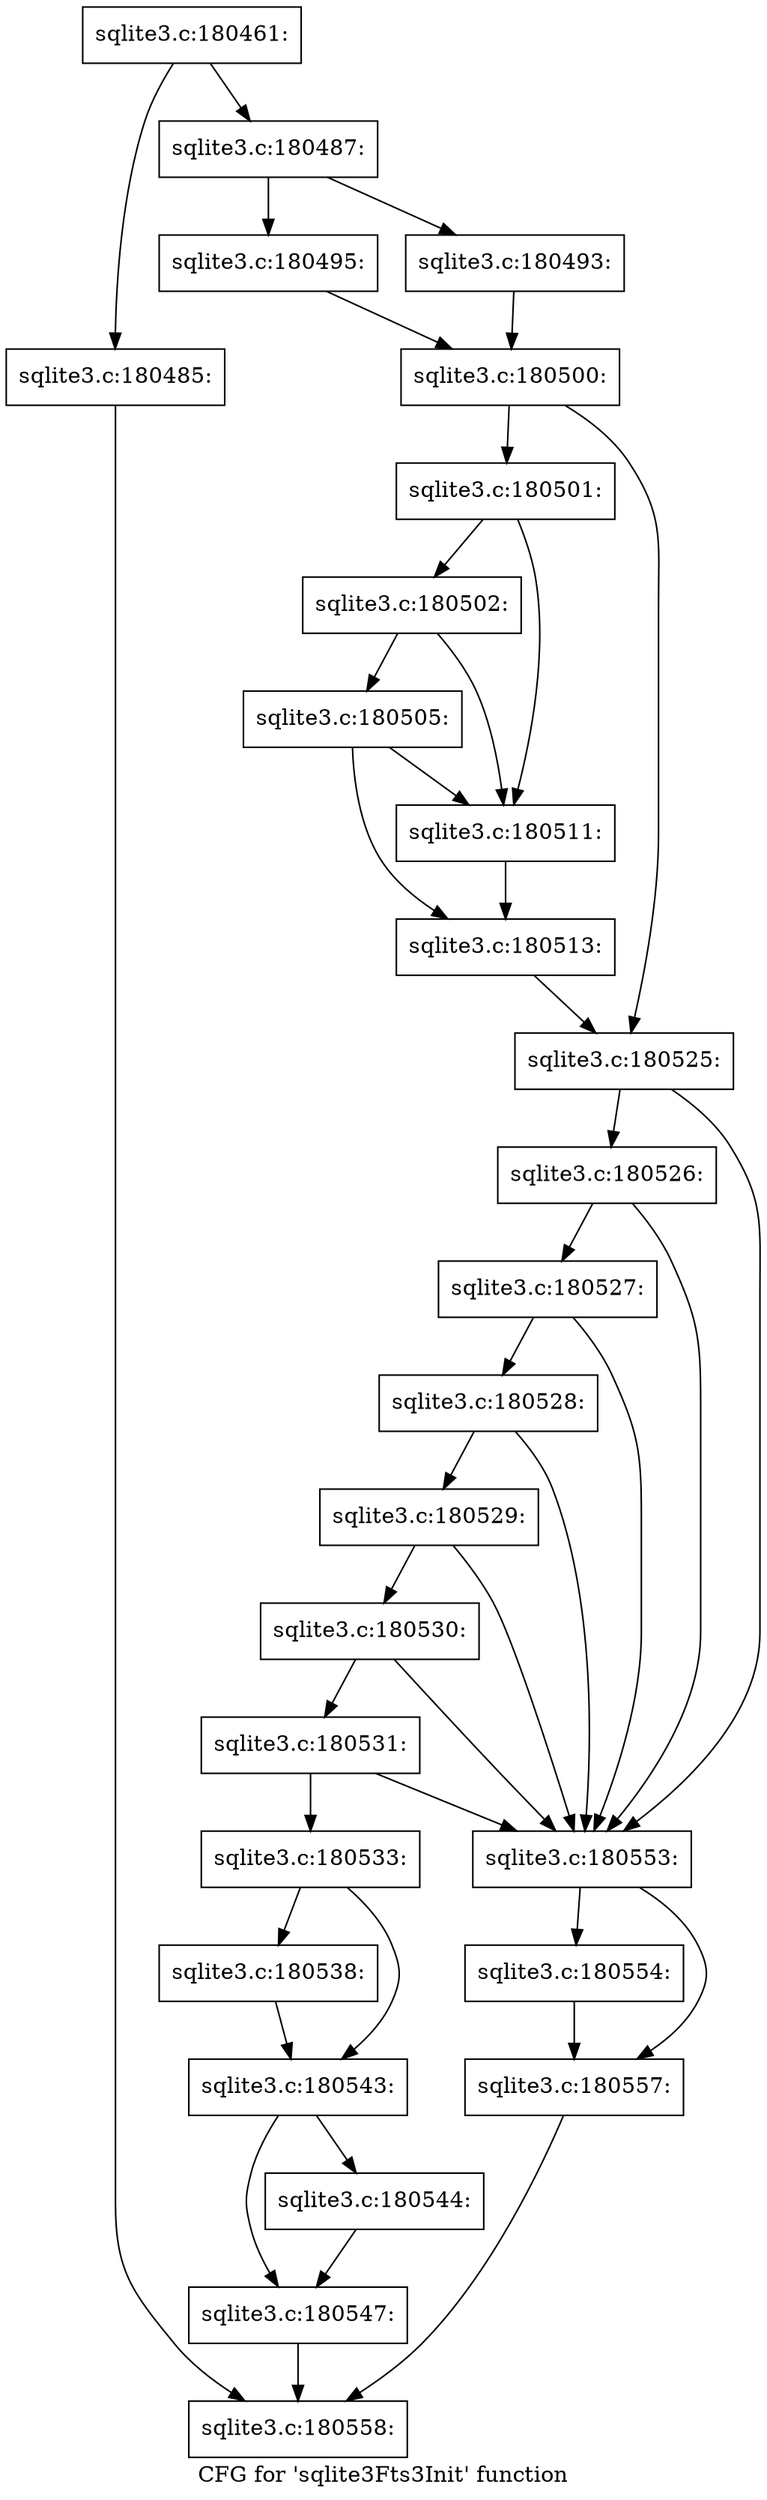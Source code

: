 digraph "CFG for 'sqlite3Fts3Init' function" {
	label="CFG for 'sqlite3Fts3Init' function";

	Node0x55c0f6e08c30 [shape=record,label="{sqlite3.c:180461:}"];
	Node0x55c0f6e08c30 -> Node0x55c0f6b707a0;
	Node0x55c0f6e08c30 -> Node0x55c0f528c6b0;
	Node0x55c0f6b707a0 [shape=record,label="{sqlite3.c:180485:}"];
	Node0x55c0f6b707a0 -> Node0x55c0f578b820;
	Node0x55c0f528c6b0 [shape=record,label="{sqlite3.c:180487:}"];
	Node0x55c0f528c6b0 -> Node0x55c0faa43320;
	Node0x55c0f528c6b0 -> Node0x55c0f6c7c0a0;
	Node0x55c0f6c7c0a0 [shape=record,label="{sqlite3.c:180493:}"];
	Node0x55c0f6c7c0a0 -> Node0x55c0f6c7e9e0;
	Node0x55c0faa43320 [shape=record,label="{sqlite3.c:180495:}"];
	Node0x55c0faa43320 -> Node0x55c0f6c7e9e0;
	Node0x55c0f6c7e9e0 [shape=record,label="{sqlite3.c:180500:}"];
	Node0x55c0f6c7e9e0 -> Node0x55c0faa42370;
	Node0x55c0f6c7e9e0 -> Node0x55c0faa43a50;
	Node0x55c0faa42370 [shape=record,label="{sqlite3.c:180501:}"];
	Node0x55c0faa42370 -> Node0x55c0faa443f0;
	Node0x55c0faa42370 -> Node0x55c0faa44510;
	Node0x55c0faa44510 [shape=record,label="{sqlite3.c:180502:}"];
	Node0x55c0faa44510 -> Node0x55c0faa443f0;
	Node0x55c0faa44510 -> Node0x55c0faa44490;
	Node0x55c0faa44490 [shape=record,label="{sqlite3.c:180505:}"];
	Node0x55c0faa44490 -> Node0x55c0faa443f0;
	Node0x55c0faa44490 -> Node0x55c0faa44440;
	Node0x55c0faa443f0 [shape=record,label="{sqlite3.c:180511:}"];
	Node0x55c0faa443f0 -> Node0x55c0faa44440;
	Node0x55c0faa44440 [shape=record,label="{sqlite3.c:180513:}"];
	Node0x55c0faa44440 -> Node0x55c0faa43a50;
	Node0x55c0faa43a50 [shape=record,label="{sqlite3.c:180525:}"];
	Node0x55c0faa43a50 -> Node0x55c0faa460b0;
	Node0x55c0faa43a50 -> Node0x55c0faa44930;
	Node0x55c0faa460b0 [shape=record,label="{sqlite3.c:180526:}"];
	Node0x55c0faa460b0 -> Node0x55c0faa46030;
	Node0x55c0faa460b0 -> Node0x55c0faa44930;
	Node0x55c0faa46030 [shape=record,label="{sqlite3.c:180527:}"];
	Node0x55c0faa46030 -> Node0x55c0faa45fb0;
	Node0x55c0faa46030 -> Node0x55c0faa44930;
	Node0x55c0faa45fb0 [shape=record,label="{sqlite3.c:180528:}"];
	Node0x55c0faa45fb0 -> Node0x55c0faa45f30;
	Node0x55c0faa45fb0 -> Node0x55c0faa44930;
	Node0x55c0faa45f30 [shape=record,label="{sqlite3.c:180529:}"];
	Node0x55c0faa45f30 -> Node0x55c0faa45eb0;
	Node0x55c0faa45f30 -> Node0x55c0faa44930;
	Node0x55c0faa45eb0 [shape=record,label="{sqlite3.c:180530:}"];
	Node0x55c0faa45eb0 -> Node0x55c0faa45e30;
	Node0x55c0faa45eb0 -> Node0x55c0faa44930;
	Node0x55c0faa45e30 [shape=record,label="{sqlite3.c:180531:}"];
	Node0x55c0faa45e30 -> Node0x55c0f6b6b0b0;
	Node0x55c0faa45e30 -> Node0x55c0faa44930;
	Node0x55c0f6b6b0b0 [shape=record,label="{sqlite3.c:180533:}"];
	Node0x55c0f6b6b0b0 -> Node0x55c0f5d0b8a0;
	Node0x55c0f6b6b0b0 -> Node0x55c0f5d0b850;
	Node0x55c0f5d0b8a0 [shape=record,label="{sqlite3.c:180538:}"];
	Node0x55c0f5d0b8a0 -> Node0x55c0f5d0b850;
	Node0x55c0f5d0b850 [shape=record,label="{sqlite3.c:180543:}"];
	Node0x55c0f5d0b850 -> Node0x55c0f6c7c2c0;
	Node0x55c0f5d0b850 -> Node0x55c0faa46ad0;
	Node0x55c0f6c7c2c0 [shape=record,label="{sqlite3.c:180544:}"];
	Node0x55c0f6c7c2c0 -> Node0x55c0faa46ad0;
	Node0x55c0faa46ad0 [shape=record,label="{sqlite3.c:180547:}"];
	Node0x55c0faa46ad0 -> Node0x55c0f578b820;
	Node0x55c0faa44930 [shape=record,label="{sqlite3.c:180553:}"];
	Node0x55c0faa44930 -> Node0x55c0f6c7ef40;
	Node0x55c0faa44930 -> Node0x55c0faa4af20;
	Node0x55c0f6c7ef40 [shape=record,label="{sqlite3.c:180554:}"];
	Node0x55c0f6c7ef40 -> Node0x55c0faa4af20;
	Node0x55c0faa4af20 [shape=record,label="{sqlite3.c:180557:}"];
	Node0x55c0faa4af20 -> Node0x55c0f578b820;
	Node0x55c0f578b820 [shape=record,label="{sqlite3.c:180558:}"];
}
